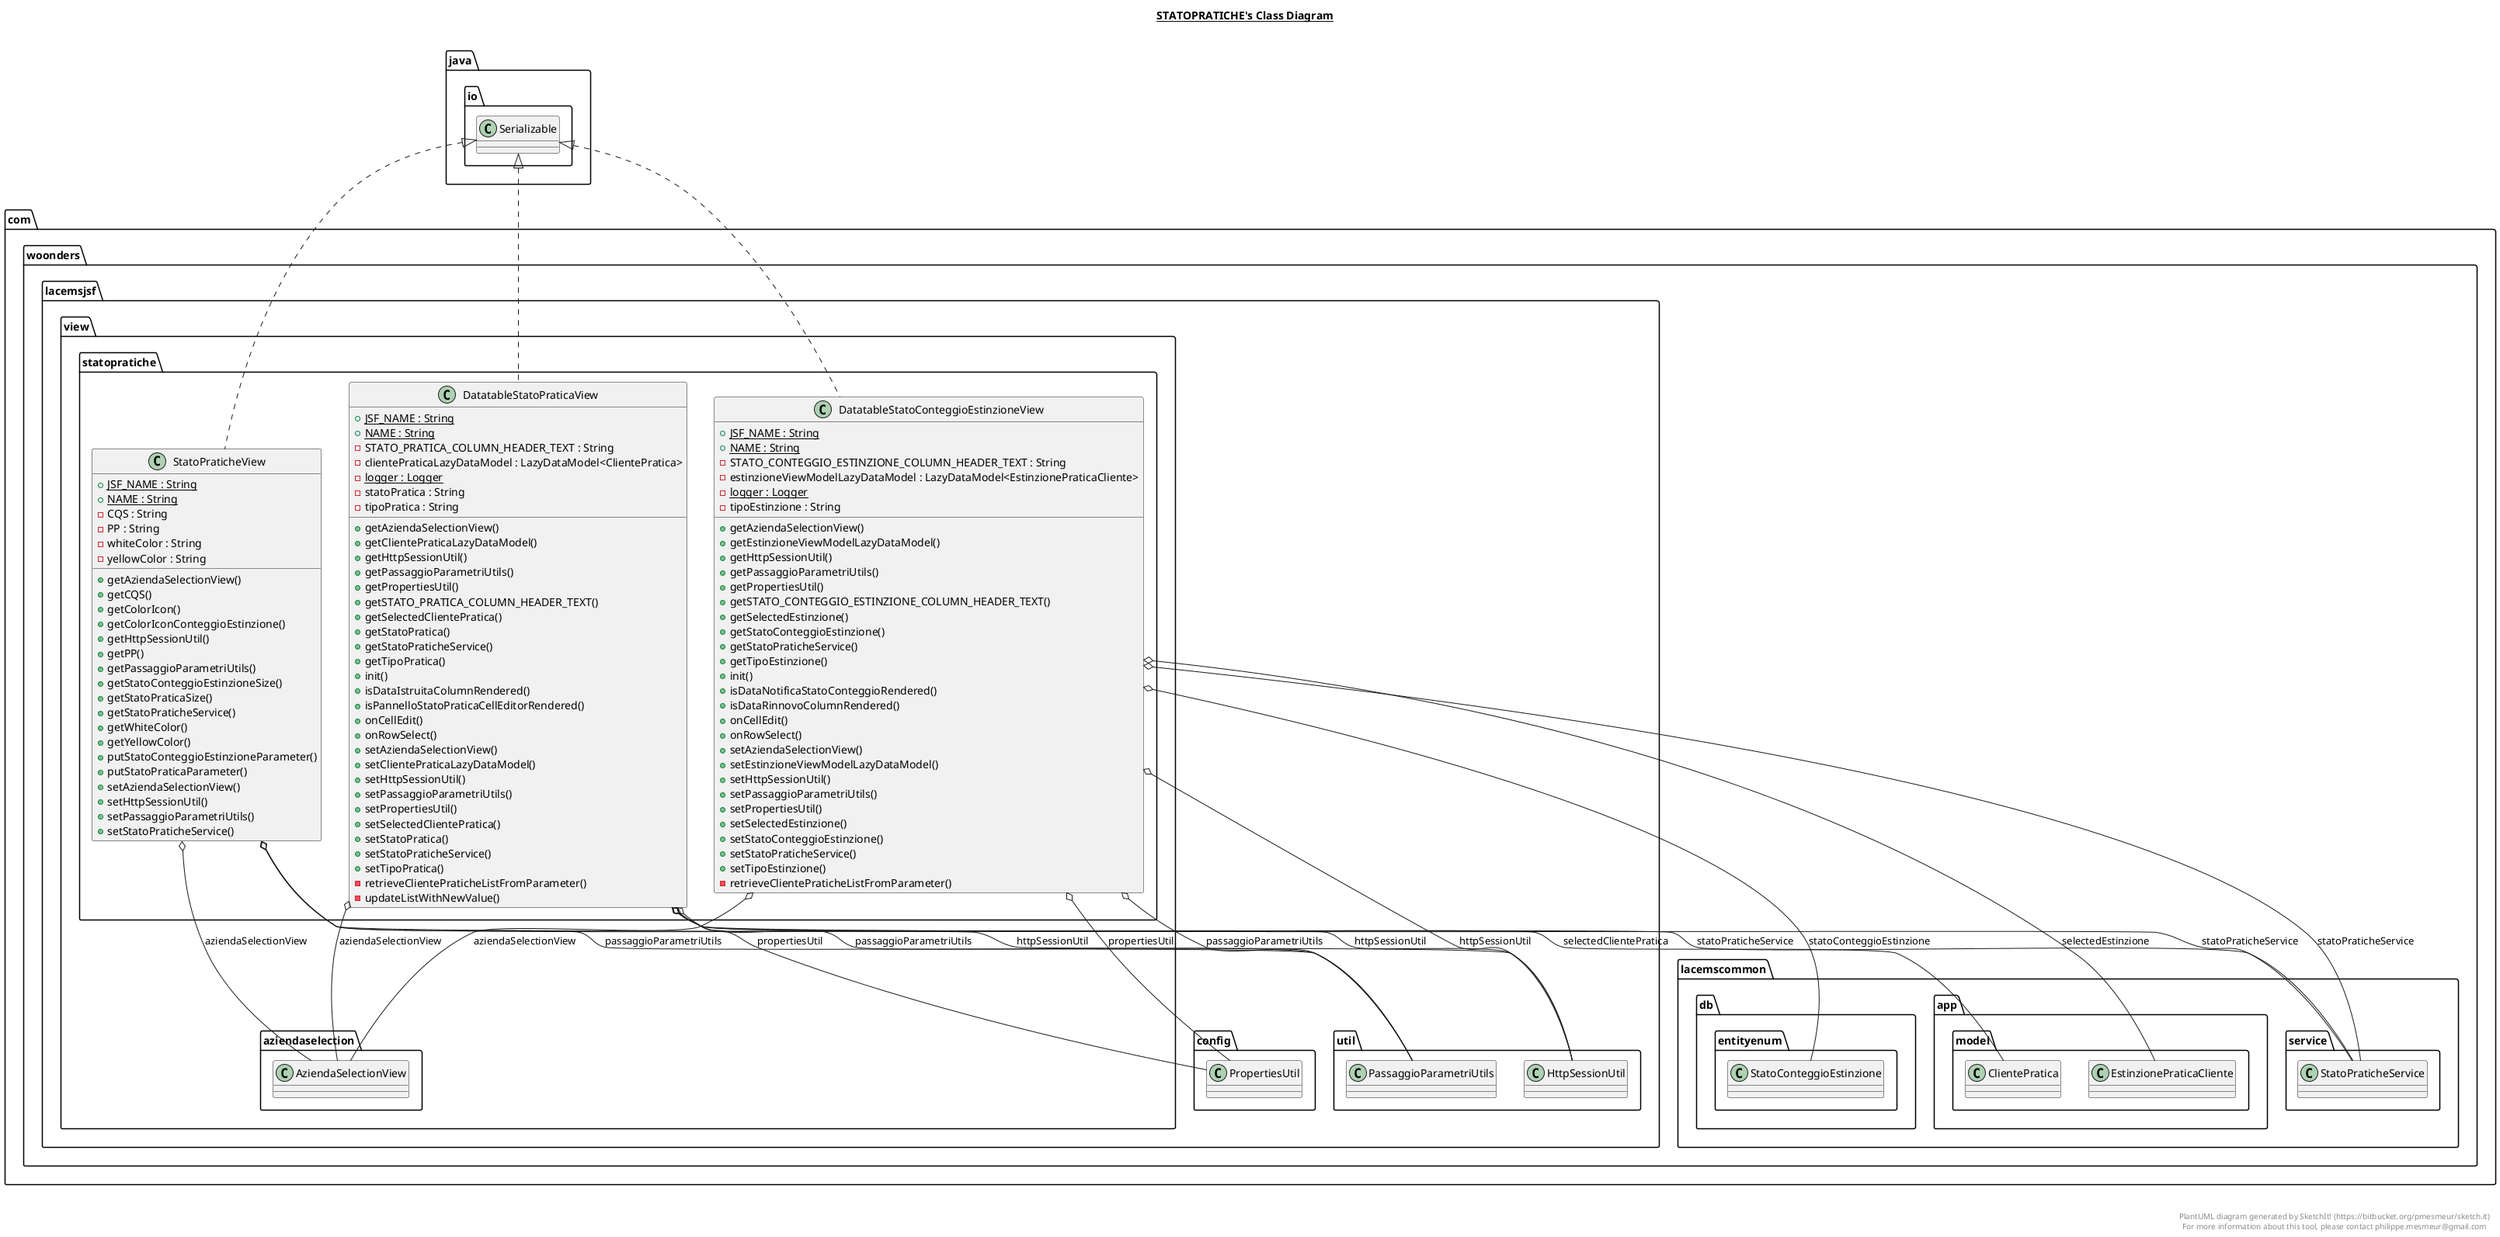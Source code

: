 @startuml

title __STATOPRATICHE's Class Diagram__\n

  namespace com.woonders.lacemsjsf.view.statopratiche {
    class com.woonders.lacemsjsf.view.statopratiche.DatatableStatoConteggioEstinzioneView {
        {static} + JSF_NAME : String
        {static} + NAME : String
        - STATO_CONTEGGIO_ESTINZIONE_COLUMN_HEADER_TEXT : String
        - estinzioneViewModelLazyDataModel : LazyDataModel<EstinzionePraticaCliente>
        {static} - logger : Logger
        - tipoEstinzione : String
        + getAziendaSelectionView()
        + getEstinzioneViewModelLazyDataModel()
        + getHttpSessionUtil()
        + getPassaggioParametriUtils()
        + getPropertiesUtil()
        + getSTATO_CONTEGGIO_ESTINZIONE_COLUMN_HEADER_TEXT()
        + getSelectedEstinzione()
        + getStatoConteggioEstinzione()
        + getStatoPraticheService()
        + getTipoEstinzione()
        + init()
        + isDataNotificaStatoConteggioRendered()
        + isDataRinnovoColumnRendered()
        + onCellEdit()
        + onRowSelect()
        + setAziendaSelectionView()
        + setEstinzioneViewModelLazyDataModel()
        + setHttpSessionUtil()
        + setPassaggioParametriUtils()
        + setPropertiesUtil()
        + setSelectedEstinzione()
        + setStatoConteggioEstinzione()
        + setStatoPraticheService()
        + setTipoEstinzione()
        - retrieveClientePraticheListFromParameter()
    }
  }
  

  namespace com.woonders.lacemsjsf.view.statopratiche {
    class com.woonders.lacemsjsf.view.statopratiche.DatatableStatoPraticaView {
        {static} + JSF_NAME : String
        {static} + NAME : String
        - STATO_PRATICA_COLUMN_HEADER_TEXT : String
        - clientePraticaLazyDataModel : LazyDataModel<ClientePratica>
        {static} - logger : Logger
        - statoPratica : String
        - tipoPratica : String
        + getAziendaSelectionView()
        + getClientePraticaLazyDataModel()
        + getHttpSessionUtil()
        + getPassaggioParametriUtils()
        + getPropertiesUtil()
        + getSTATO_PRATICA_COLUMN_HEADER_TEXT()
        + getSelectedClientePratica()
        + getStatoPratica()
        + getStatoPraticheService()
        + getTipoPratica()
        + init()
        + isDataIstruitaColumnRendered()
        + isPannelloStatoPraticaCellEditorRendered()
        + onCellEdit()
        + onRowSelect()
        + setAziendaSelectionView()
        + setClientePraticaLazyDataModel()
        + setHttpSessionUtil()
        + setPassaggioParametriUtils()
        + setPropertiesUtil()
        + setSelectedClientePratica()
        + setStatoPratica()
        + setStatoPraticheService()
        + setTipoPratica()
        - retrieveClientePraticheListFromParameter()
        - updateListWithNewValue()
    }
  }
  

  namespace com.woonders.lacemsjsf.view.statopratiche {
    class com.woonders.lacemsjsf.view.statopratiche.StatoPraticheView {
        {static} + JSF_NAME : String
        {static} + NAME : String
        - CQS : String
        - PP : String
        - whiteColor : String
        - yellowColor : String
        + getAziendaSelectionView()
        + getCQS()
        + getColorIcon()
        + getColorIconConteggioEstinzione()
        + getHttpSessionUtil()
        + getPP()
        + getPassaggioParametriUtils()
        + getStatoConteggioEstinzioneSize()
        + getStatoPraticaSize()
        + getStatoPraticheService()
        + getWhiteColor()
        + getYellowColor()
        + putStatoConteggioEstinzioneParameter()
        + putStatoPraticaParameter()
        + setAziendaSelectionView()
        + setHttpSessionUtil()
        + setPassaggioParametriUtils()
        + setStatoPraticheService()
    }
  }
  

  com.woonders.lacemsjsf.view.statopratiche.DatatableStatoConteggioEstinzioneView .up.|> java.io.Serializable
  com.woonders.lacemsjsf.view.statopratiche.DatatableStatoConteggioEstinzioneView o-- com.woonders.lacemsjsf.view.aziendaselection.AziendaSelectionView : aziendaSelectionView
  com.woonders.lacemsjsf.view.statopratiche.DatatableStatoConteggioEstinzioneView o-- com.woonders.lacemsjsf.util.HttpSessionUtil : httpSessionUtil
  com.woonders.lacemsjsf.view.statopratiche.DatatableStatoConteggioEstinzioneView o-- com.woonders.lacemsjsf.util.PassaggioParametriUtils : passaggioParametriUtils
  com.woonders.lacemsjsf.view.statopratiche.DatatableStatoConteggioEstinzioneView o-- com.woonders.lacemsjsf.config.PropertiesUtil : propertiesUtil
  com.woonders.lacemsjsf.view.statopratiche.DatatableStatoConteggioEstinzioneView o-- com.woonders.lacemscommon.app.model.EstinzionePraticaCliente : selectedEstinzione
  com.woonders.lacemsjsf.view.statopratiche.DatatableStatoConteggioEstinzioneView o-- com.woonders.lacemscommon.db.entityenum.StatoConteggioEstinzione : statoConteggioEstinzione
  com.woonders.lacemsjsf.view.statopratiche.DatatableStatoConteggioEstinzioneView o-- com.woonders.lacemscommon.service.StatoPraticheService : statoPraticheService
  com.woonders.lacemsjsf.view.statopratiche.DatatableStatoPraticaView .up.|> java.io.Serializable
  com.woonders.lacemsjsf.view.statopratiche.DatatableStatoPraticaView o-- com.woonders.lacemsjsf.view.aziendaselection.AziendaSelectionView : aziendaSelectionView
  com.woonders.lacemsjsf.view.statopratiche.DatatableStatoPraticaView o-- com.woonders.lacemsjsf.util.HttpSessionUtil : httpSessionUtil
  com.woonders.lacemsjsf.view.statopratiche.DatatableStatoPraticaView o-- com.woonders.lacemsjsf.util.PassaggioParametriUtils : passaggioParametriUtils
  com.woonders.lacemsjsf.view.statopratiche.DatatableStatoPraticaView o-- com.woonders.lacemsjsf.config.PropertiesUtil : propertiesUtil
  com.woonders.lacemsjsf.view.statopratiche.DatatableStatoPraticaView o-- com.woonders.lacemscommon.app.model.ClientePratica : selectedClientePratica
  com.woonders.lacemsjsf.view.statopratiche.DatatableStatoPraticaView o-- com.woonders.lacemscommon.service.StatoPraticheService : statoPraticheService
  com.woonders.lacemsjsf.view.statopratiche.StatoPraticheView .up.|> java.io.Serializable
  com.woonders.lacemsjsf.view.statopratiche.StatoPraticheView o-- com.woonders.lacemsjsf.view.aziendaselection.AziendaSelectionView : aziendaSelectionView
  com.woonders.lacemsjsf.view.statopratiche.StatoPraticheView o-- com.woonders.lacemsjsf.util.HttpSessionUtil : httpSessionUtil
  com.woonders.lacemsjsf.view.statopratiche.StatoPraticheView o-- com.woonders.lacemsjsf.util.PassaggioParametriUtils : passaggioParametriUtils
  com.woonders.lacemsjsf.view.statopratiche.StatoPraticheView o-- com.woonders.lacemscommon.service.StatoPraticheService : statoPraticheService


right footer


PlantUML diagram generated by SketchIt! (https://bitbucket.org/pmesmeur/sketch.it)
For more information about this tool, please contact philippe.mesmeur@gmail.com
endfooter

@enduml
